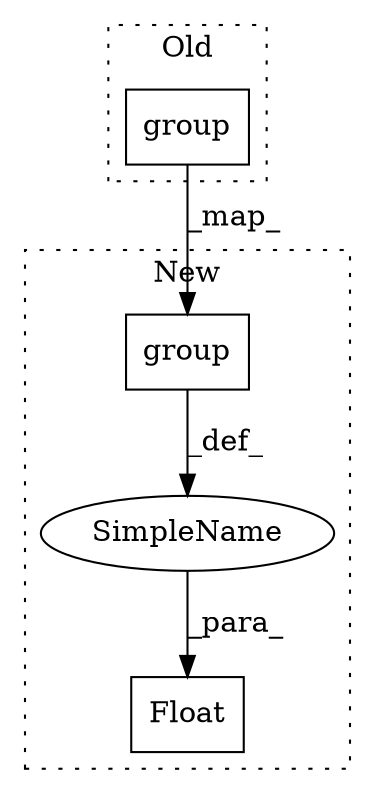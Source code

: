 digraph G {
subgraph cluster0 {
1 [label="group" a="32" s="2319,2326" l="6,1" shape="box"];
label = "Old";
style="dotted";
}
subgraph cluster1 {
2 [label="group" a="32" s="2335,2342" l="6,1" shape="box"];
3 [label="SimpleName" a="42" s="" l="" shape="ellipse"];
4 [label="Float" a="32" s="2325,2343" l="6,1" shape="box"];
label = "New";
style="dotted";
}
1 -> 2 [label="_map_"];
2 -> 3 [label="_def_"];
3 -> 4 [label="_para_"];
}